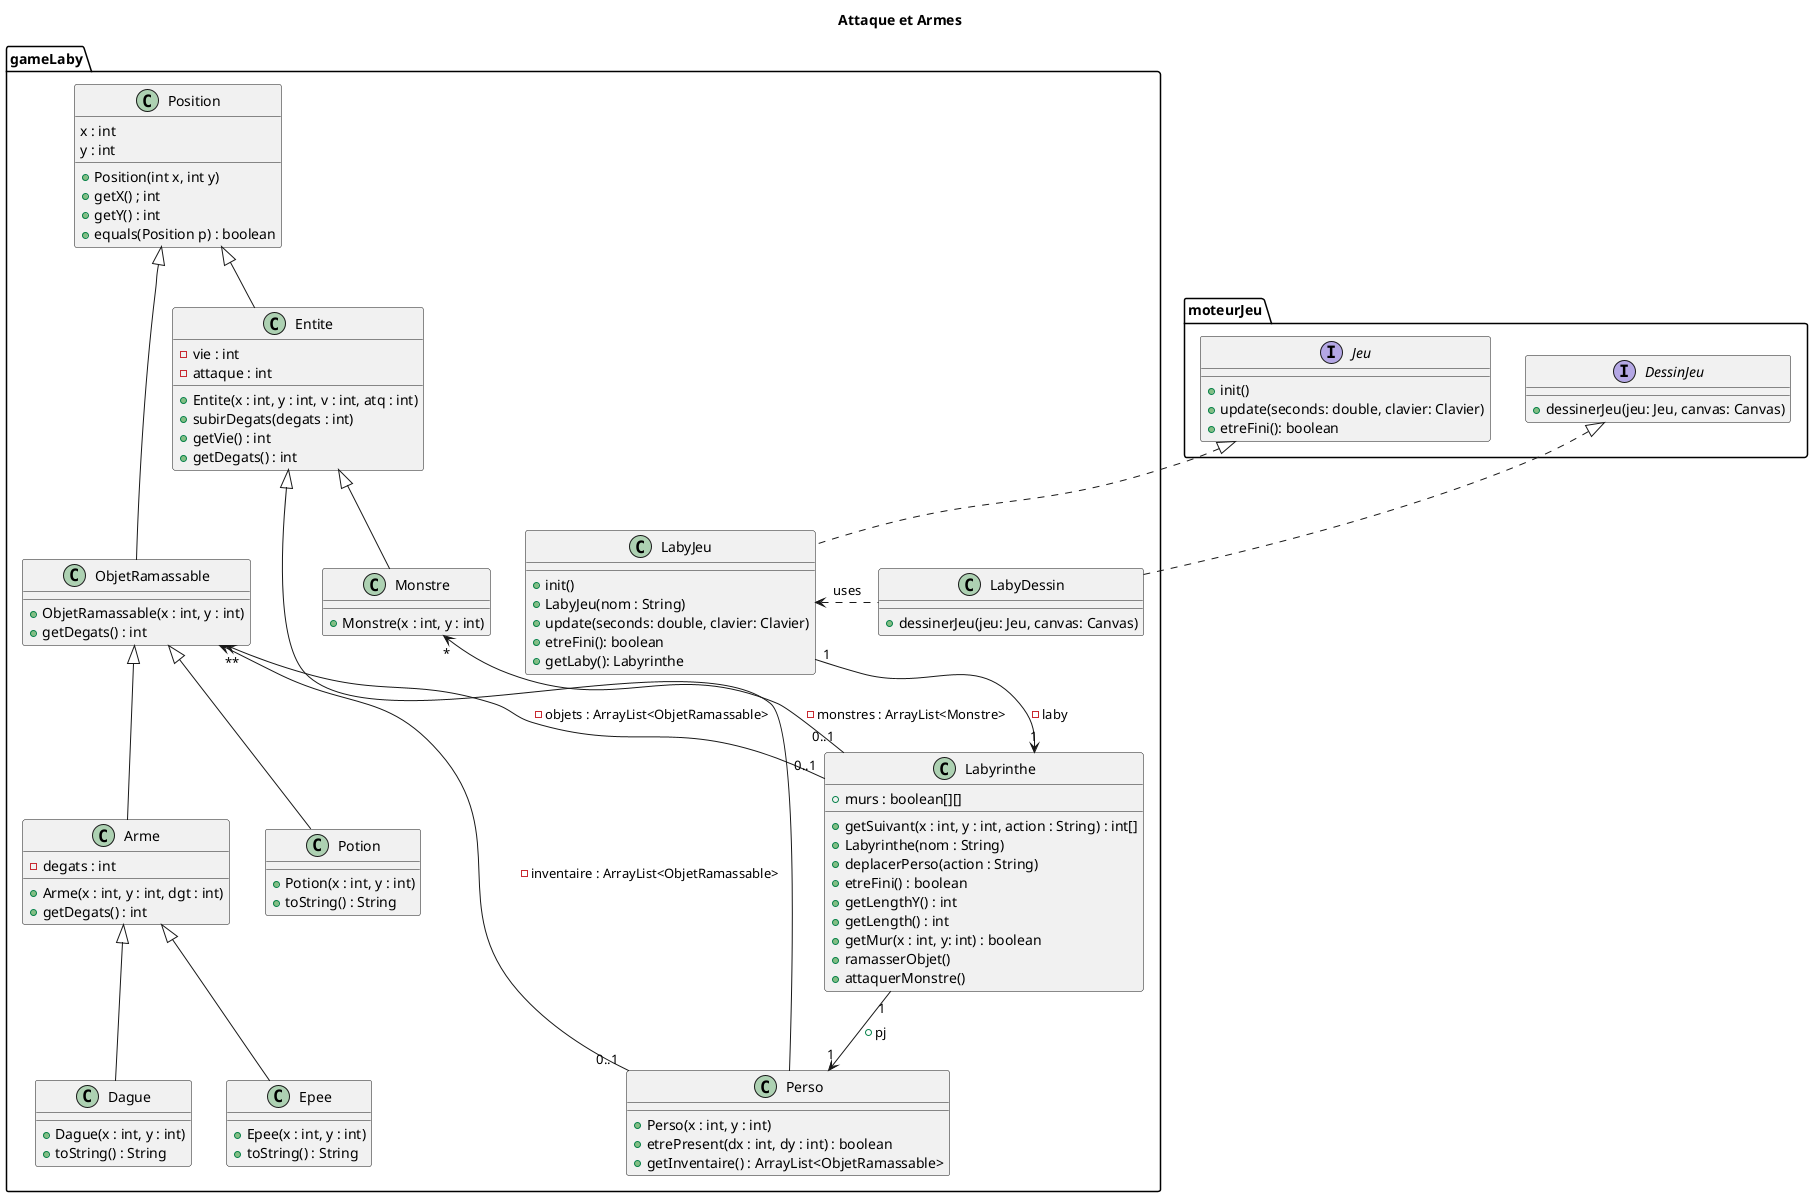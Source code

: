 @startuml
title Attaque et Armes

'''classe'''


package moteurJeu {

interface Jeu{
+ init()
+ update(seconds: double, clavier: Clavier)
+ etreFini(): boolean
}


interface DessinJeu {
+ dessinerJeu(jeu: Jeu, canvas: Canvas)
}
}


package gameLaby {


class Labyrinthe{
  + murs : boolean[][]
  + getSuivant(x : int, y : int, action : String) : int[]
  + Labyrinthe(nom : String)
  + deplacerPerso(action : String)
  + etreFini() : boolean
  + getLengthY() : int
  + getLength() : int
  + getMur(x : int, y: int) : boolean
  + ramasserObjet()
  + attaquerMonstre()
}


class ObjetRamassable {
    + ObjetRamassable(x : int, y : int)
    + getDegats() : int
}

class Potion{
    + Potion(x : int, y : int)
    + toString() : String
}

class Arme {
    - degats : int
    + Arme(x : int, y : int, dgt : int)
    + getDegats() : int
}

class Dague {
    + Dague(x : int, y : int)
    + toString() : String
}

class Epee{
    + Epee(x : int, y : int)
    + toString() : String
}

class Position {
    x : int
    y : int
    + Position(int x, int y)
    + getX() ; int
    + getY() : int
    + equals(Position p) : boolean
}

class Perso {
  + Perso(x : int, y : int)
  + etrePresent(dx : int, dy : int) : boolean
  + getInventaire() : ArrayList<ObjetRamassable>
}

class Entite {
    - vie : int
    - attaque : int
    + Entite(x : int, y : int, v : int, atq : int)
    + subirDegats(degats : int)
    + getVie() : int
    + getDegats() : int
}

class Monstre {
  + Monstre(x : int, y : int)
}

class LabyJeu{
+ init()
+ LabyJeu(nom : String)
+ update(seconds: double, clavier: Clavier)
+ etreFini(): boolean
+ getLaby(): Labyrinthe
}

class LabyDessin{
+ dessinerJeu(jeu: Jeu, canvas: Canvas)
}
}


LabyJeu "1" --> "1" Labyrinthe : -laby
DessinJeu <|.. LabyDessin
Jeu <|.. LabyJeu
Labyrinthe "1" --> "1" Perso: + pj
LabyJeu <. LabyDessin:uses


ObjetRamassable "*" <-- "0..1" Perso: -inventaire : ArrayList<ObjetRamassable>
ObjetRamassable "*" <-- "0..1" Labyrinthe: -objets : ArrayList<ObjetRamassable>
ObjetRamassable  <|-- "Potion"
ObjetRamassable  <|-- "Arme"
Arme <|-- "Epee"
Arme <|-- "Dague"
Monstre "*" <-- "0..1" Labyrinthe: -monstres : ArrayList<Monstre>
Position <|--  ObjetRamassable
Position <|-- Entite
Entite <|-- Monstre
Entite <|-- Perso



@enduml